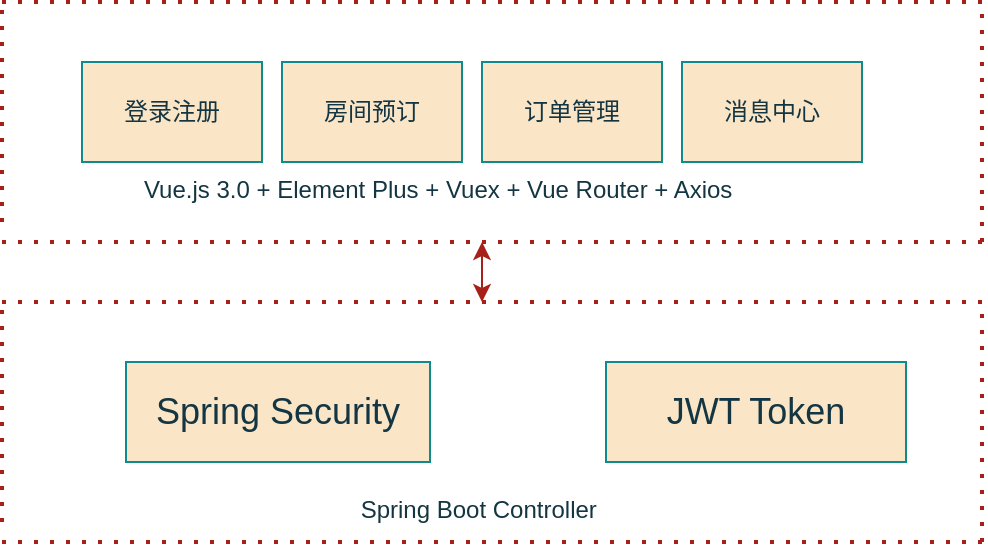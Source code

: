 <mxfile version="24.8.4">
  <diagram name="第 1 页" id="-fspIqprw4youLXXqIrA">
    <mxGraphModel dx="1219" dy="1871" grid="1" gridSize="10" guides="1" tooltips="1" connect="1" arrows="1" fold="1" page="1" pageScale="1" pageWidth="827" pageHeight="1169" math="0" shadow="0">
      <root>
        <mxCell id="0" />
        <mxCell id="1" parent="0" />
        <mxCell id="YnU4DgS81yS771I68iCx-43" value="" style="group" vertex="1" connectable="0" parent="1">
          <mxGeometry x="160" y="-800" width="490" height="120" as="geometry" />
        </mxCell>
        <mxCell id="YnU4DgS81yS771I68iCx-12" value="登录注册" style="rounded=0;whiteSpace=wrap;html=1;strokeColor=#0F8B8D;fontColor=#143642;fillColor=#FAE5C7;" vertex="1" parent="YnU4DgS81yS771I68iCx-43">
          <mxGeometry x="40" y="30" width="90" height="50" as="geometry" />
        </mxCell>
        <mxCell id="YnU4DgS81yS771I68iCx-13" value="房间预订" style="rounded=0;whiteSpace=wrap;html=1;strokeColor=#0F8B8D;fontColor=#143642;fillColor=#FAE5C7;" vertex="1" parent="YnU4DgS81yS771I68iCx-43">
          <mxGeometry x="140" y="30" width="90" height="50" as="geometry" />
        </mxCell>
        <mxCell id="YnU4DgS81yS771I68iCx-14" value="订单管理" style="rounded=0;whiteSpace=wrap;html=1;strokeColor=#0F8B8D;fontColor=#143642;fillColor=#FAE5C7;" vertex="1" parent="YnU4DgS81yS771I68iCx-43">
          <mxGeometry x="240" y="30" width="90" height="50" as="geometry" />
        </mxCell>
        <mxCell id="YnU4DgS81yS771I68iCx-15" value="消息中心" style="rounded=0;whiteSpace=wrap;html=1;strokeColor=#0F8B8D;fontColor=#143642;fillColor=#FAE5C7;" vertex="1" parent="YnU4DgS81yS771I68iCx-43">
          <mxGeometry x="340" y="30" width="90" height="50" as="geometry" />
        </mxCell>
        <UserObject label="Vue.js 3.0 + Element Plus + Vuex + Vue Router + Axios" link="Vue.js 3.0 + Element Plus + Vuex + Vue Router + Axios" id="YnU4DgS81yS771I68iCx-16">
          <mxCell style="text;whiteSpace=wrap;fontColor=#143642;" vertex="1" parent="YnU4DgS81yS771I68iCx-43">
            <mxGeometry x="69" y="80" width="330" height="40" as="geometry" />
          </mxCell>
        </UserObject>
        <mxCell id="YnU4DgS81yS771I68iCx-17" value="" style="endArrow=none;dashed=1;html=1;dashPattern=1 3;strokeWidth=2;rounded=0;strokeColor=#A8201A;fontColor=#143642;fillColor=#FAE5C7;" edge="1" parent="YnU4DgS81yS771I68iCx-43">
          <mxGeometry width="50" height="50" relative="1" as="geometry">
            <mxPoint y="110" as="sourcePoint" />
            <mxPoint as="targetPoint" />
          </mxGeometry>
        </mxCell>
        <mxCell id="YnU4DgS81yS771I68iCx-20" value="" style="endArrow=none;dashed=1;html=1;dashPattern=1 3;strokeWidth=2;rounded=0;strokeColor=#A8201A;fontColor=#143642;fillColor=#FAE5C7;" edge="1" parent="YnU4DgS81yS771I68iCx-43">
          <mxGeometry width="50" height="50" relative="1" as="geometry">
            <mxPoint as="sourcePoint" />
            <mxPoint x="490" as="targetPoint" />
          </mxGeometry>
        </mxCell>
        <mxCell id="YnU4DgS81yS771I68iCx-21" value="" style="endArrow=none;dashed=1;html=1;dashPattern=1 3;strokeWidth=2;rounded=0;strokeColor=#A8201A;fontColor=#143642;fillColor=#FAE5C7;" edge="1" parent="YnU4DgS81yS771I68iCx-43">
          <mxGeometry width="50" height="50" relative="1" as="geometry">
            <mxPoint x="490" y="120" as="sourcePoint" />
            <mxPoint y="120" as="targetPoint" />
          </mxGeometry>
        </mxCell>
        <mxCell id="YnU4DgS81yS771I68iCx-22" value="" style="endArrow=none;dashed=1;html=1;dashPattern=1 3;strokeWidth=2;rounded=0;strokeColor=#A8201A;fontColor=#143642;fillColor=#FAE5C7;" edge="1" parent="YnU4DgS81yS771I68iCx-43">
          <mxGeometry width="50" height="50" relative="1" as="geometry">
            <mxPoint x="490" y="120" as="sourcePoint" />
            <mxPoint x="490" as="targetPoint" />
          </mxGeometry>
        </mxCell>
        <mxCell id="YnU4DgS81yS771I68iCx-44" value="" style="group" vertex="1" connectable="0" parent="1">
          <mxGeometry x="160" y="-650" width="490" height="120" as="geometry" />
        </mxCell>
        <mxCell id="YnU4DgS81yS771I68iCx-23" value="&lt;font style=&quot;font-size: 18px;&quot;&gt;Spring Security&lt;/font&gt;" style="rounded=0;whiteSpace=wrap;html=1;strokeColor=#0F8B8D;fontColor=#143642;fillColor=#FAE5C7;" vertex="1" parent="YnU4DgS81yS771I68iCx-44">
          <mxGeometry x="62" y="30" width="152" height="50" as="geometry" />
        </mxCell>
        <mxCell id="YnU4DgS81yS771I68iCx-24" value="&lt;font style=&quot;font-size: 18px;&quot;&gt;JWT Token&lt;/font&gt;" style="rounded=0;whiteSpace=wrap;html=1;strokeColor=#0F8B8D;fontColor=#143642;fillColor=#FAE5C7;" vertex="1" parent="YnU4DgS81yS771I68iCx-44">
          <mxGeometry x="302" y="30" width="150" height="50" as="geometry" />
        </mxCell>
        <UserObject label="          Spring Boot Controller   " link="Vue.js 3.0 + Element Plus + Vuex + Vue Router + Axios" id="YnU4DgS81yS771I68iCx-27">
          <mxCell style="text;whiteSpace=wrap;fontColor=#143642;" vertex="1" parent="YnU4DgS81yS771I68iCx-44">
            <mxGeometry x="144" y="90" width="203" height="30" as="geometry" />
          </mxCell>
        </UserObject>
        <mxCell id="YnU4DgS81yS771I68iCx-28" value="" style="endArrow=none;dashed=1;html=1;dashPattern=1 3;strokeWidth=2;rounded=0;strokeColor=#A8201A;fontColor=#143642;fillColor=#FAE5C7;" edge="1" parent="YnU4DgS81yS771I68iCx-44">
          <mxGeometry width="50" height="50" relative="1" as="geometry">
            <mxPoint y="110" as="sourcePoint" />
            <mxPoint as="targetPoint" />
          </mxGeometry>
        </mxCell>
        <mxCell id="YnU4DgS81yS771I68iCx-29" value="" style="endArrow=none;dashed=1;html=1;dashPattern=1 3;strokeWidth=2;rounded=0;strokeColor=#A8201A;fontColor=#143642;fillColor=#FAE5C7;" edge="1" parent="YnU4DgS81yS771I68iCx-44">
          <mxGeometry width="50" height="50" relative="1" as="geometry">
            <mxPoint as="sourcePoint" />
            <mxPoint x="490" as="targetPoint" />
          </mxGeometry>
        </mxCell>
        <mxCell id="YnU4DgS81yS771I68iCx-30" value="" style="endArrow=none;dashed=1;html=1;dashPattern=1 3;strokeWidth=2;rounded=0;strokeColor=#A8201A;fontColor=#143642;fillColor=#FAE5C7;" edge="1" parent="YnU4DgS81yS771I68iCx-44">
          <mxGeometry width="50" height="50" relative="1" as="geometry">
            <mxPoint x="490" y="120" as="sourcePoint" />
            <mxPoint y="120" as="targetPoint" />
          </mxGeometry>
        </mxCell>
        <mxCell id="YnU4DgS81yS771I68iCx-31" value="" style="endArrow=none;dashed=1;html=1;dashPattern=1 3;strokeWidth=2;rounded=0;strokeColor=#A8201A;fontColor=#143642;fillColor=#FAE5C7;" edge="1" parent="YnU4DgS81yS771I68iCx-44">
          <mxGeometry width="50" height="50" relative="1" as="geometry">
            <mxPoint x="490" y="120" as="sourcePoint" />
            <mxPoint x="490" as="targetPoint" />
          </mxGeometry>
        </mxCell>
        <mxCell id="YnU4DgS81yS771I68iCx-45" value="" style="endArrow=classic;startArrow=classic;html=1;rounded=0;strokeColor=#A8201A;fontColor=#143642;fillColor=#FAE5C7;" edge="1" parent="1">
          <mxGeometry width="50" height="50" relative="1" as="geometry">
            <mxPoint x="400" y="-650" as="sourcePoint" />
            <mxPoint x="400" y="-680" as="targetPoint" />
          </mxGeometry>
        </mxCell>
      </root>
    </mxGraphModel>
  </diagram>
</mxfile>
